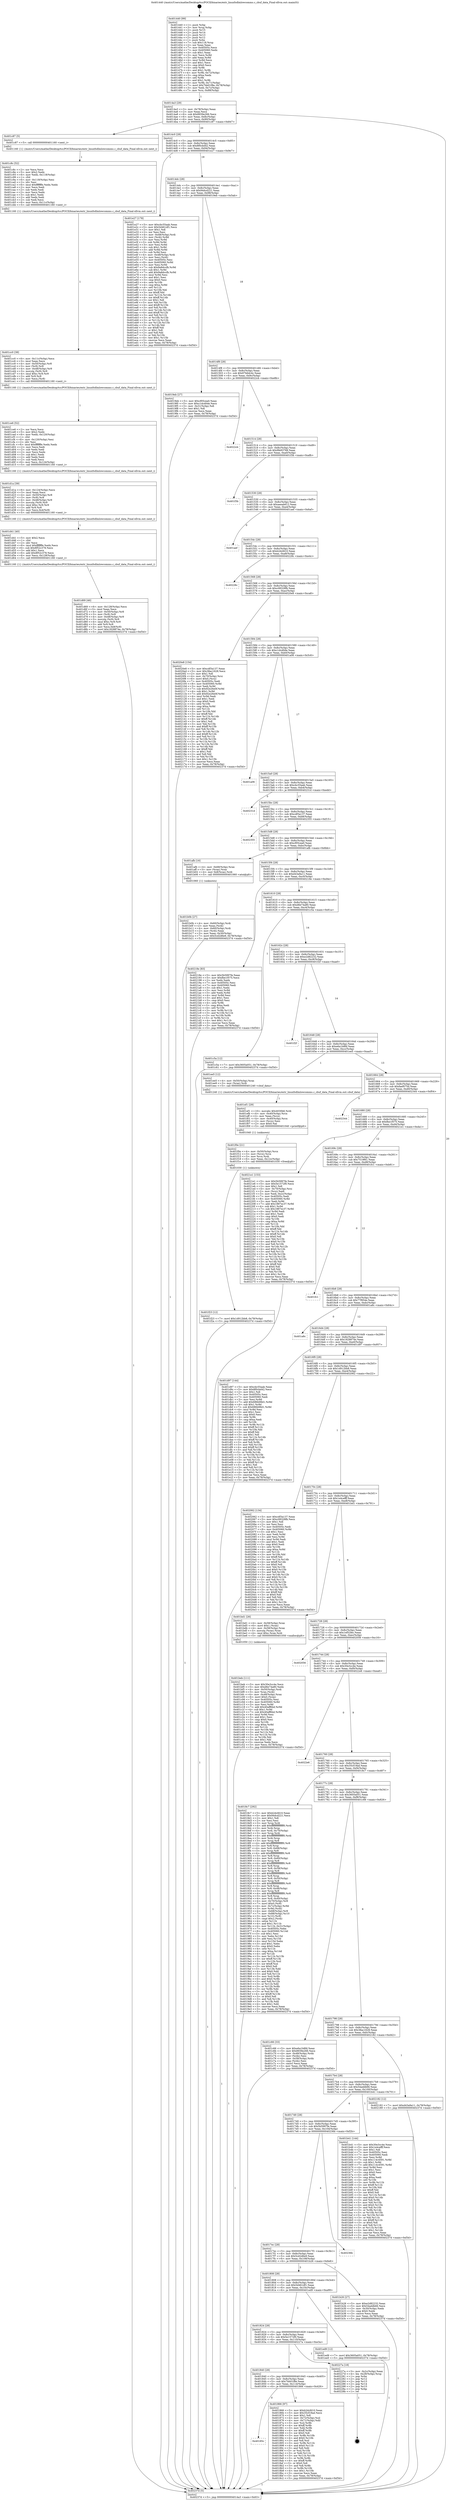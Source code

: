 digraph "0x401440" {
  label = "0x401440 (/mnt/c/Users/mathe/Desktop/tcc/POCII/binaries/extr_linuxfsdlmlowcomms.c_cbuf_data_Final-ollvm.out::main(0))"
  labelloc = "t"
  node[shape=record]

  Entry [label="",width=0.3,height=0.3,shape=circle,fillcolor=black,style=filled]
  "0x4014a3" [label="{
     0x4014a3 [29]\l
     | [instrs]\l
     &nbsp;&nbsp;0x4014a3 \<+3\>: mov -0x78(%rbp),%eax\l
     &nbsp;&nbsp;0x4014a6 \<+2\>: mov %eax,%ecx\l
     &nbsp;&nbsp;0x4014a8 \<+6\>: sub $0x8939e266,%ecx\l
     &nbsp;&nbsp;0x4014ae \<+6\>: mov %eax,-0x8c(%rbp)\l
     &nbsp;&nbsp;0x4014b4 \<+6\>: mov %ecx,-0x90(%rbp)\l
     &nbsp;&nbsp;0x4014ba \<+6\>: je 0000000000401c87 \<main+0x847\>\l
  }"]
  "0x401c87" [label="{
     0x401c87 [5]\l
     | [instrs]\l
     &nbsp;&nbsp;0x401c87 \<+5\>: call 0000000000401160 \<next_i\>\l
     | [calls]\l
     &nbsp;&nbsp;0x401160 \{1\} (/mnt/c/Users/mathe/Desktop/tcc/POCII/binaries/extr_linuxfsdlmlowcomms.c_cbuf_data_Final-ollvm.out::next_i)\l
  }"]
  "0x4014c0" [label="{
     0x4014c0 [28]\l
     | [instrs]\l
     &nbsp;&nbsp;0x4014c0 \<+5\>: jmp 00000000004014c5 \<main+0x85\>\l
     &nbsp;&nbsp;0x4014c5 \<+6\>: mov -0x8c(%rbp),%eax\l
     &nbsp;&nbsp;0x4014cb \<+5\>: sub $0x8f0cbd42,%eax\l
     &nbsp;&nbsp;0x4014d0 \<+6\>: mov %eax,-0x94(%rbp)\l
     &nbsp;&nbsp;0x4014d6 \<+6\>: je 0000000000401e27 \<main+0x9e7\>\l
  }"]
  Exit [label="",width=0.3,height=0.3,shape=circle,fillcolor=black,style=filled,peripheries=2]
  "0x401e27" [label="{
     0x401e27 [178]\l
     | [instrs]\l
     &nbsp;&nbsp;0x401e27 \<+5\>: mov $0xcbc55aab,%eax\l
     &nbsp;&nbsp;0x401e2c \<+5\>: mov $0x5d461df1,%ecx\l
     &nbsp;&nbsp;0x401e31 \<+2\>: mov $0x1,%dl\l
     &nbsp;&nbsp;0x401e33 \<+2\>: xor %esi,%esi\l
     &nbsp;&nbsp;0x401e35 \<+4\>: mov -0x48(%rbp),%rdi\l
     &nbsp;&nbsp;0x401e39 \<+3\>: mov (%rdi),%r8d\l
     &nbsp;&nbsp;0x401e3c \<+3\>: mov %esi,%r9d\l
     &nbsp;&nbsp;0x401e3f \<+3\>: sub %r8d,%r9d\l
     &nbsp;&nbsp;0x401e42 \<+3\>: mov %esi,%r8d\l
     &nbsp;&nbsp;0x401e45 \<+4\>: sub $0x1,%r8d\l
     &nbsp;&nbsp;0x401e49 \<+3\>: add %r8d,%r9d\l
     &nbsp;&nbsp;0x401e4c \<+3\>: sub %r9d,%esi\l
     &nbsp;&nbsp;0x401e4f \<+4\>: mov -0x48(%rbp),%rdi\l
     &nbsp;&nbsp;0x401e53 \<+2\>: mov %esi,(%rdi)\l
     &nbsp;&nbsp;0x401e55 \<+7\>: mov 0x40505c,%esi\l
     &nbsp;&nbsp;0x401e5c \<+8\>: mov 0x405060,%r8d\l
     &nbsp;&nbsp;0x401e64 \<+3\>: mov %esi,%r9d\l
     &nbsp;&nbsp;0x401e67 \<+7\>: sub $0x9a8dccfb,%r9d\l
     &nbsp;&nbsp;0x401e6e \<+4\>: sub $0x1,%r9d\l
     &nbsp;&nbsp;0x401e72 \<+7\>: add $0x9a8dccfb,%r9d\l
     &nbsp;&nbsp;0x401e79 \<+4\>: imul %r9d,%esi\l
     &nbsp;&nbsp;0x401e7d \<+3\>: and $0x1,%esi\l
     &nbsp;&nbsp;0x401e80 \<+3\>: cmp $0x0,%esi\l
     &nbsp;&nbsp;0x401e83 \<+4\>: sete %r10b\l
     &nbsp;&nbsp;0x401e87 \<+4\>: cmp $0xa,%r8d\l
     &nbsp;&nbsp;0x401e8b \<+4\>: setl %r11b\l
     &nbsp;&nbsp;0x401e8f \<+3\>: mov %r10b,%bl\l
     &nbsp;&nbsp;0x401e92 \<+3\>: xor $0xff,%bl\l
     &nbsp;&nbsp;0x401e95 \<+3\>: mov %r11b,%r14b\l
     &nbsp;&nbsp;0x401e98 \<+4\>: xor $0xff,%r14b\l
     &nbsp;&nbsp;0x401e9c \<+3\>: xor $0x1,%dl\l
     &nbsp;&nbsp;0x401e9f \<+3\>: mov %bl,%r15b\l
     &nbsp;&nbsp;0x401ea2 \<+4\>: and $0xff,%r15b\l
     &nbsp;&nbsp;0x401ea6 \<+3\>: and %dl,%r10b\l
     &nbsp;&nbsp;0x401ea9 \<+3\>: mov %r14b,%r12b\l
     &nbsp;&nbsp;0x401eac \<+4\>: and $0xff,%r12b\l
     &nbsp;&nbsp;0x401eb0 \<+3\>: and %dl,%r11b\l
     &nbsp;&nbsp;0x401eb3 \<+3\>: or %r10b,%r15b\l
     &nbsp;&nbsp;0x401eb6 \<+3\>: or %r11b,%r12b\l
     &nbsp;&nbsp;0x401eb9 \<+3\>: xor %r12b,%r15b\l
     &nbsp;&nbsp;0x401ebc \<+3\>: or %r14b,%bl\l
     &nbsp;&nbsp;0x401ebf \<+3\>: xor $0xff,%bl\l
     &nbsp;&nbsp;0x401ec2 \<+3\>: or $0x1,%dl\l
     &nbsp;&nbsp;0x401ec5 \<+2\>: and %dl,%bl\l
     &nbsp;&nbsp;0x401ec7 \<+3\>: or %bl,%r15b\l
     &nbsp;&nbsp;0x401eca \<+4\>: test $0x1,%r15b\l
     &nbsp;&nbsp;0x401ece \<+3\>: cmovne %ecx,%eax\l
     &nbsp;&nbsp;0x401ed1 \<+3\>: mov %eax,-0x78(%rbp)\l
     &nbsp;&nbsp;0x401ed4 \<+5\>: jmp 000000000040237d \<main+0xf3d\>\l
  }"]
  "0x4014dc" [label="{
     0x4014dc [28]\l
     | [instrs]\l
     &nbsp;&nbsp;0x4014dc \<+5\>: jmp 00000000004014e1 \<main+0xa1\>\l
     &nbsp;&nbsp;0x4014e1 \<+6\>: mov -0x8c(%rbp),%eax\l
     &nbsp;&nbsp;0x4014e7 \<+5\>: sub $0x94dcd221,%eax\l
     &nbsp;&nbsp;0x4014ec \<+6\>: mov %eax,-0x98(%rbp)\l
     &nbsp;&nbsp;0x4014f2 \<+6\>: je 00000000004019eb \<main+0x5ab\>\l
  }"]
  "0x401f23" [label="{
     0x401f23 [12]\l
     | [instrs]\l
     &nbsp;&nbsp;0x401f23 \<+7\>: movl $0x1d912bb8,-0x78(%rbp)\l
     &nbsp;&nbsp;0x401f2a \<+5\>: jmp 000000000040237d \<main+0xf3d\>\l
  }"]
  "0x4019eb" [label="{
     0x4019eb [27]\l
     | [instrs]\l
     &nbsp;&nbsp;0x4019eb \<+5\>: mov $0xcf05cea0,%eax\l
     &nbsp;&nbsp;0x4019f0 \<+5\>: mov $0xc1dcd0de,%ecx\l
     &nbsp;&nbsp;0x4019f5 \<+3\>: mov -0x31(%rbp),%dl\l
     &nbsp;&nbsp;0x4019f8 \<+3\>: test $0x1,%dl\l
     &nbsp;&nbsp;0x4019fb \<+3\>: cmovne %ecx,%eax\l
     &nbsp;&nbsp;0x4019fe \<+3\>: mov %eax,-0x78(%rbp)\l
     &nbsp;&nbsp;0x401a01 \<+5\>: jmp 000000000040237d \<main+0xf3d\>\l
  }"]
  "0x4014f8" [label="{
     0x4014f8 [28]\l
     | [instrs]\l
     &nbsp;&nbsp;0x4014f8 \<+5\>: jmp 00000000004014fd \<main+0xbd\>\l
     &nbsp;&nbsp;0x4014fd \<+6\>: mov -0x8c(%rbp),%eax\l
     &nbsp;&nbsp;0x401503 \<+5\>: sub $0x97b6dc4c,%eax\l
     &nbsp;&nbsp;0x401508 \<+6\>: mov %eax,-0x9c(%rbp)\l
     &nbsp;&nbsp;0x40150e \<+6\>: je 00000000004022cb \<main+0xe8b\>\l
  }"]
  "0x401f0e" [label="{
     0x401f0e [21]\l
     | [instrs]\l
     &nbsp;&nbsp;0x401f0e \<+4\>: mov -0x50(%rbp),%rcx\l
     &nbsp;&nbsp;0x401f12 \<+3\>: mov (%rcx),%rcx\l
     &nbsp;&nbsp;0x401f15 \<+3\>: mov %rcx,%rdi\l
     &nbsp;&nbsp;0x401f18 \<+6\>: mov %eax,-0x12c(%rbp)\l
     &nbsp;&nbsp;0x401f1e \<+5\>: call 0000000000401030 \<free@plt\>\l
     | [calls]\l
     &nbsp;&nbsp;0x401030 \{1\} (unknown)\l
  }"]
  "0x4022cb" [label="{
     0x4022cb\l
  }", style=dashed]
  "0x401514" [label="{
     0x401514 [28]\l
     | [instrs]\l
     &nbsp;&nbsp;0x401514 \<+5\>: jmp 0000000000401519 \<main+0xd9\>\l
     &nbsp;&nbsp;0x401519 \<+6\>: mov -0x8c(%rbp),%eax\l
     &nbsp;&nbsp;0x40151f \<+5\>: sub $0x9fe93768,%eax\l
     &nbsp;&nbsp;0x401524 \<+6\>: mov %eax,-0xa0(%rbp)\l
     &nbsp;&nbsp;0x40152a \<+6\>: je 0000000000401f3b \<main+0xafb\>\l
  }"]
  "0x401ef1" [label="{
     0x401ef1 [29]\l
     | [instrs]\l
     &nbsp;&nbsp;0x401ef1 \<+10\>: movabs $0x4030b6,%rdi\l
     &nbsp;&nbsp;0x401efb \<+4\>: mov -0x40(%rbp),%rcx\l
     &nbsp;&nbsp;0x401eff \<+2\>: mov %eax,(%rcx)\l
     &nbsp;&nbsp;0x401f01 \<+4\>: mov -0x40(%rbp),%rcx\l
     &nbsp;&nbsp;0x401f05 \<+2\>: mov (%rcx),%esi\l
     &nbsp;&nbsp;0x401f07 \<+2\>: mov $0x0,%al\l
     &nbsp;&nbsp;0x401f09 \<+5\>: call 0000000000401040 \<printf@plt\>\l
     | [calls]\l
     &nbsp;&nbsp;0x401040 \{1\} (unknown)\l
  }"]
  "0x401f3b" [label="{
     0x401f3b\l
  }", style=dashed]
  "0x401530" [label="{
     0x401530 [28]\l
     | [instrs]\l
     &nbsp;&nbsp;0x401530 \<+5\>: jmp 0000000000401535 \<main+0xf5\>\l
     &nbsp;&nbsp;0x401535 \<+6\>: mov -0x8c(%rbp),%eax\l
     &nbsp;&nbsp;0x40153b \<+5\>: sub $0xaeeab612,%eax\l
     &nbsp;&nbsp;0x401540 \<+6\>: mov %eax,-0xa4(%rbp)\l
     &nbsp;&nbsp;0x401546 \<+6\>: je 0000000000401aef \<main+0x6af\>\l
  }"]
  "0x401d69" [label="{
     0x401d69 [46]\l
     | [instrs]\l
     &nbsp;&nbsp;0x401d69 \<+6\>: mov -0x128(%rbp),%ecx\l
     &nbsp;&nbsp;0x401d6f \<+3\>: imul %eax,%ecx\l
     &nbsp;&nbsp;0x401d72 \<+4\>: mov -0x50(%rbp),%r8\l
     &nbsp;&nbsp;0x401d76 \<+3\>: mov (%r8),%r8\l
     &nbsp;&nbsp;0x401d79 \<+4\>: mov -0x48(%rbp),%r9\l
     &nbsp;&nbsp;0x401d7d \<+3\>: movslq (%r9),%r9\l
     &nbsp;&nbsp;0x401d80 \<+4\>: imul $0xc,%r9,%r9\l
     &nbsp;&nbsp;0x401d84 \<+3\>: add %r9,%r8\l
     &nbsp;&nbsp;0x401d87 \<+4\>: mov %ecx,0x8(%r8)\l
     &nbsp;&nbsp;0x401d8b \<+7\>: movl $0x1828874e,-0x78(%rbp)\l
     &nbsp;&nbsp;0x401d92 \<+5\>: jmp 000000000040237d \<main+0xf3d\>\l
  }"]
  "0x401aef" [label="{
     0x401aef\l
  }", style=dashed]
  "0x40154c" [label="{
     0x40154c [28]\l
     | [instrs]\l
     &nbsp;&nbsp;0x40154c \<+5\>: jmp 0000000000401551 \<main+0x111\>\l
     &nbsp;&nbsp;0x401551 \<+6\>: mov -0x8c(%rbp),%eax\l
     &nbsp;&nbsp;0x401557 \<+5\>: sub $0xb2dcfd10,%eax\l
     &nbsp;&nbsp;0x40155c \<+6\>: mov %eax,-0xa8(%rbp)\l
     &nbsp;&nbsp;0x401562 \<+6\>: je 000000000040228c \<main+0xe4c\>\l
  }"]
  "0x401d41" [label="{
     0x401d41 [40]\l
     | [instrs]\l
     &nbsp;&nbsp;0x401d41 \<+5\>: mov $0x2,%ecx\l
     &nbsp;&nbsp;0x401d46 \<+1\>: cltd\l
     &nbsp;&nbsp;0x401d47 \<+2\>: idiv %ecx\l
     &nbsp;&nbsp;0x401d49 \<+6\>: imul $0xfffffffe,%edx,%ecx\l
     &nbsp;&nbsp;0x401d4f \<+6\>: sub $0x8f52c378,%ecx\l
     &nbsp;&nbsp;0x401d55 \<+3\>: add $0x1,%ecx\l
     &nbsp;&nbsp;0x401d58 \<+6\>: add $0x8f52c378,%ecx\l
     &nbsp;&nbsp;0x401d5e \<+6\>: mov %ecx,-0x128(%rbp)\l
     &nbsp;&nbsp;0x401d64 \<+5\>: call 0000000000401160 \<next_i\>\l
     | [calls]\l
     &nbsp;&nbsp;0x401160 \{1\} (/mnt/c/Users/mathe/Desktop/tcc/POCII/binaries/extr_linuxfsdlmlowcomms.c_cbuf_data_Final-ollvm.out::next_i)\l
  }"]
  "0x40228c" [label="{
     0x40228c\l
  }", style=dashed]
  "0x401568" [label="{
     0x401568 [28]\l
     | [instrs]\l
     &nbsp;&nbsp;0x401568 \<+5\>: jmp 000000000040156d \<main+0x12d\>\l
     &nbsp;&nbsp;0x40156d \<+6\>: mov -0x8c(%rbp),%eax\l
     &nbsp;&nbsp;0x401573 \<+5\>: sub $0xc08328fb,%eax\l
     &nbsp;&nbsp;0x401578 \<+6\>: mov %eax,-0xac(%rbp)\l
     &nbsp;&nbsp;0x40157e \<+6\>: je 00000000004020e8 \<main+0xca8\>\l
  }"]
  "0x401d1a" [label="{
     0x401d1a [39]\l
     | [instrs]\l
     &nbsp;&nbsp;0x401d1a \<+6\>: mov -0x124(%rbp),%ecx\l
     &nbsp;&nbsp;0x401d20 \<+3\>: imul %eax,%ecx\l
     &nbsp;&nbsp;0x401d23 \<+4\>: mov -0x50(%rbp),%r8\l
     &nbsp;&nbsp;0x401d27 \<+3\>: mov (%r8),%r8\l
     &nbsp;&nbsp;0x401d2a \<+4\>: mov -0x48(%rbp),%r9\l
     &nbsp;&nbsp;0x401d2e \<+3\>: movslq (%r9),%r9\l
     &nbsp;&nbsp;0x401d31 \<+4\>: imul $0xc,%r9,%r9\l
     &nbsp;&nbsp;0x401d35 \<+3\>: add %r9,%r8\l
     &nbsp;&nbsp;0x401d38 \<+4\>: mov %ecx,0x4(%r8)\l
     &nbsp;&nbsp;0x401d3c \<+5\>: call 0000000000401160 \<next_i\>\l
     | [calls]\l
     &nbsp;&nbsp;0x401160 \{1\} (/mnt/c/Users/mathe/Desktop/tcc/POCII/binaries/extr_linuxfsdlmlowcomms.c_cbuf_data_Final-ollvm.out::next_i)\l
  }"]
  "0x4020e8" [label="{
     0x4020e8 [154]\l
     | [instrs]\l
     &nbsp;&nbsp;0x4020e8 \<+5\>: mov $0xcdf3a137,%eax\l
     &nbsp;&nbsp;0x4020ed \<+5\>: mov $0x38ac1628,%ecx\l
     &nbsp;&nbsp;0x4020f2 \<+2\>: mov $0x1,%dl\l
     &nbsp;&nbsp;0x4020f4 \<+4\>: mov -0x70(%rbp),%rsi\l
     &nbsp;&nbsp;0x4020f8 \<+6\>: movl $0x0,(%rsi)\l
     &nbsp;&nbsp;0x4020fe \<+7\>: mov 0x40505c,%edi\l
     &nbsp;&nbsp;0x402105 \<+8\>: mov 0x405060,%r8d\l
     &nbsp;&nbsp;0x40210d \<+3\>: mov %edi,%r9d\l
     &nbsp;&nbsp;0x402110 \<+7\>: sub $0x92e26e0f,%r9d\l
     &nbsp;&nbsp;0x402117 \<+4\>: sub $0x1,%r9d\l
     &nbsp;&nbsp;0x40211b \<+7\>: add $0x92e26e0f,%r9d\l
     &nbsp;&nbsp;0x402122 \<+4\>: imul %r9d,%edi\l
     &nbsp;&nbsp;0x402126 \<+3\>: and $0x1,%edi\l
     &nbsp;&nbsp;0x402129 \<+3\>: cmp $0x0,%edi\l
     &nbsp;&nbsp;0x40212c \<+4\>: sete %r10b\l
     &nbsp;&nbsp;0x402130 \<+4\>: cmp $0xa,%r8d\l
     &nbsp;&nbsp;0x402134 \<+4\>: setl %r11b\l
     &nbsp;&nbsp;0x402138 \<+3\>: mov %r10b,%bl\l
     &nbsp;&nbsp;0x40213b \<+3\>: xor $0xff,%bl\l
     &nbsp;&nbsp;0x40213e \<+3\>: mov %r11b,%r14b\l
     &nbsp;&nbsp;0x402141 \<+4\>: xor $0xff,%r14b\l
     &nbsp;&nbsp;0x402145 \<+3\>: xor $0x1,%dl\l
     &nbsp;&nbsp;0x402148 \<+3\>: mov %bl,%r15b\l
     &nbsp;&nbsp;0x40214b \<+4\>: and $0xff,%r15b\l
     &nbsp;&nbsp;0x40214f \<+3\>: and %dl,%r10b\l
     &nbsp;&nbsp;0x402152 \<+3\>: mov %r14b,%r12b\l
     &nbsp;&nbsp;0x402155 \<+4\>: and $0xff,%r12b\l
     &nbsp;&nbsp;0x402159 \<+3\>: and %dl,%r11b\l
     &nbsp;&nbsp;0x40215c \<+3\>: or %r10b,%r15b\l
     &nbsp;&nbsp;0x40215f \<+3\>: or %r11b,%r12b\l
     &nbsp;&nbsp;0x402162 \<+3\>: xor %r12b,%r15b\l
     &nbsp;&nbsp;0x402165 \<+3\>: or %r14b,%bl\l
     &nbsp;&nbsp;0x402168 \<+3\>: xor $0xff,%bl\l
     &nbsp;&nbsp;0x40216b \<+3\>: or $0x1,%dl\l
     &nbsp;&nbsp;0x40216e \<+2\>: and %dl,%bl\l
     &nbsp;&nbsp;0x402170 \<+3\>: or %bl,%r15b\l
     &nbsp;&nbsp;0x402173 \<+4\>: test $0x1,%r15b\l
     &nbsp;&nbsp;0x402177 \<+3\>: cmovne %ecx,%eax\l
     &nbsp;&nbsp;0x40217a \<+3\>: mov %eax,-0x78(%rbp)\l
     &nbsp;&nbsp;0x40217d \<+5\>: jmp 000000000040237d \<main+0xf3d\>\l
  }"]
  "0x401584" [label="{
     0x401584 [28]\l
     | [instrs]\l
     &nbsp;&nbsp;0x401584 \<+5\>: jmp 0000000000401589 \<main+0x149\>\l
     &nbsp;&nbsp;0x401589 \<+6\>: mov -0x8c(%rbp),%eax\l
     &nbsp;&nbsp;0x40158f \<+5\>: sub $0xc1dcd0de,%eax\l
     &nbsp;&nbsp;0x401594 \<+6\>: mov %eax,-0xb0(%rbp)\l
     &nbsp;&nbsp;0x40159a \<+6\>: je 0000000000401a06 \<main+0x5c6\>\l
  }"]
  "0x401ce6" [label="{
     0x401ce6 [52]\l
     | [instrs]\l
     &nbsp;&nbsp;0x401ce6 \<+2\>: xor %ecx,%ecx\l
     &nbsp;&nbsp;0x401ce8 \<+5\>: mov $0x2,%edx\l
     &nbsp;&nbsp;0x401ced \<+6\>: mov %edx,-0x120(%rbp)\l
     &nbsp;&nbsp;0x401cf3 \<+1\>: cltd\l
     &nbsp;&nbsp;0x401cf4 \<+6\>: mov -0x120(%rbp),%esi\l
     &nbsp;&nbsp;0x401cfa \<+2\>: idiv %esi\l
     &nbsp;&nbsp;0x401cfc \<+6\>: imul $0xfffffffe,%edx,%edx\l
     &nbsp;&nbsp;0x401d02 \<+2\>: mov %ecx,%edi\l
     &nbsp;&nbsp;0x401d04 \<+2\>: sub %edx,%edi\l
     &nbsp;&nbsp;0x401d06 \<+2\>: mov %ecx,%edx\l
     &nbsp;&nbsp;0x401d08 \<+3\>: sub $0x1,%edx\l
     &nbsp;&nbsp;0x401d0b \<+2\>: add %edx,%edi\l
     &nbsp;&nbsp;0x401d0d \<+2\>: sub %edi,%ecx\l
     &nbsp;&nbsp;0x401d0f \<+6\>: mov %ecx,-0x124(%rbp)\l
     &nbsp;&nbsp;0x401d15 \<+5\>: call 0000000000401160 \<next_i\>\l
     | [calls]\l
     &nbsp;&nbsp;0x401160 \{1\} (/mnt/c/Users/mathe/Desktop/tcc/POCII/binaries/extr_linuxfsdlmlowcomms.c_cbuf_data_Final-ollvm.out::next_i)\l
  }"]
  "0x401a06" [label="{
     0x401a06\l
  }", style=dashed]
  "0x4015a0" [label="{
     0x4015a0 [28]\l
     | [instrs]\l
     &nbsp;&nbsp;0x4015a0 \<+5\>: jmp 00000000004015a5 \<main+0x165\>\l
     &nbsp;&nbsp;0x4015a5 \<+6\>: mov -0x8c(%rbp),%eax\l
     &nbsp;&nbsp;0x4015ab \<+5\>: sub $0xcbc55aab,%eax\l
     &nbsp;&nbsp;0x4015b0 \<+6\>: mov %eax,-0xb4(%rbp)\l
     &nbsp;&nbsp;0x4015b6 \<+6\>: je 000000000040231d \<main+0xedd\>\l
  }"]
  "0x401cc0" [label="{
     0x401cc0 [38]\l
     | [instrs]\l
     &nbsp;&nbsp;0x401cc0 \<+6\>: mov -0x11c(%rbp),%ecx\l
     &nbsp;&nbsp;0x401cc6 \<+3\>: imul %eax,%ecx\l
     &nbsp;&nbsp;0x401cc9 \<+4\>: mov -0x50(%rbp),%r8\l
     &nbsp;&nbsp;0x401ccd \<+3\>: mov (%r8),%r8\l
     &nbsp;&nbsp;0x401cd0 \<+4\>: mov -0x48(%rbp),%r9\l
     &nbsp;&nbsp;0x401cd4 \<+3\>: movslq (%r9),%r9\l
     &nbsp;&nbsp;0x401cd7 \<+4\>: imul $0xc,%r9,%r9\l
     &nbsp;&nbsp;0x401cdb \<+3\>: add %r9,%r8\l
     &nbsp;&nbsp;0x401cde \<+3\>: mov %ecx,(%r8)\l
     &nbsp;&nbsp;0x401ce1 \<+5\>: call 0000000000401160 \<next_i\>\l
     | [calls]\l
     &nbsp;&nbsp;0x401160 \{1\} (/mnt/c/Users/mathe/Desktop/tcc/POCII/binaries/extr_linuxfsdlmlowcomms.c_cbuf_data_Final-ollvm.out::next_i)\l
  }"]
  "0x40231d" [label="{
     0x40231d\l
  }", style=dashed]
  "0x4015bc" [label="{
     0x4015bc [28]\l
     | [instrs]\l
     &nbsp;&nbsp;0x4015bc \<+5\>: jmp 00000000004015c1 \<main+0x181\>\l
     &nbsp;&nbsp;0x4015c1 \<+6\>: mov -0x8c(%rbp),%eax\l
     &nbsp;&nbsp;0x4015c7 \<+5\>: sub $0xcdf3a137,%eax\l
     &nbsp;&nbsp;0x4015cc \<+6\>: mov %eax,-0xb8(%rbp)\l
     &nbsp;&nbsp;0x4015d2 \<+6\>: je 0000000000402355 \<main+0xf15\>\l
  }"]
  "0x401c8c" [label="{
     0x401c8c [52]\l
     | [instrs]\l
     &nbsp;&nbsp;0x401c8c \<+2\>: xor %ecx,%ecx\l
     &nbsp;&nbsp;0x401c8e \<+5\>: mov $0x2,%edx\l
     &nbsp;&nbsp;0x401c93 \<+6\>: mov %edx,-0x118(%rbp)\l
     &nbsp;&nbsp;0x401c99 \<+1\>: cltd\l
     &nbsp;&nbsp;0x401c9a \<+6\>: mov -0x118(%rbp),%esi\l
     &nbsp;&nbsp;0x401ca0 \<+2\>: idiv %esi\l
     &nbsp;&nbsp;0x401ca2 \<+6\>: imul $0xfffffffe,%edx,%edx\l
     &nbsp;&nbsp;0x401ca8 \<+2\>: mov %ecx,%edi\l
     &nbsp;&nbsp;0x401caa \<+2\>: sub %edx,%edi\l
     &nbsp;&nbsp;0x401cac \<+2\>: mov %ecx,%edx\l
     &nbsp;&nbsp;0x401cae \<+3\>: sub $0x1,%edx\l
     &nbsp;&nbsp;0x401cb1 \<+2\>: add %edx,%edi\l
     &nbsp;&nbsp;0x401cb3 \<+2\>: sub %edi,%ecx\l
     &nbsp;&nbsp;0x401cb5 \<+6\>: mov %ecx,-0x11c(%rbp)\l
     &nbsp;&nbsp;0x401cbb \<+5\>: call 0000000000401160 \<next_i\>\l
     | [calls]\l
     &nbsp;&nbsp;0x401160 \{1\} (/mnt/c/Users/mathe/Desktop/tcc/POCII/binaries/extr_linuxfsdlmlowcomms.c_cbuf_data_Final-ollvm.out::next_i)\l
  }"]
  "0x402355" [label="{
     0x402355\l
  }", style=dashed]
  "0x4015d8" [label="{
     0x4015d8 [28]\l
     | [instrs]\l
     &nbsp;&nbsp;0x4015d8 \<+5\>: jmp 00000000004015dd \<main+0x19d\>\l
     &nbsp;&nbsp;0x4015dd \<+6\>: mov -0x8c(%rbp),%eax\l
     &nbsp;&nbsp;0x4015e3 \<+5\>: sub $0xcf05cea0,%eax\l
     &nbsp;&nbsp;0x4015e8 \<+6\>: mov %eax,-0xbc(%rbp)\l
     &nbsp;&nbsp;0x4015ee \<+6\>: je 0000000000401afb \<main+0x6bb\>\l
  }"]
  "0x401beb" [label="{
     0x401beb [111]\l
     | [instrs]\l
     &nbsp;&nbsp;0x401beb \<+5\>: mov $0x30e3cc4e,%ecx\l
     &nbsp;&nbsp;0x401bf0 \<+5\>: mov $0xd6e74a80,%edx\l
     &nbsp;&nbsp;0x401bf5 \<+4\>: mov -0x50(%rbp),%rdi\l
     &nbsp;&nbsp;0x401bf9 \<+3\>: mov %rax,(%rdi)\l
     &nbsp;&nbsp;0x401bfc \<+4\>: mov -0x48(%rbp),%rax\l
     &nbsp;&nbsp;0x401c00 \<+6\>: movl $0x0,(%rax)\l
     &nbsp;&nbsp;0x401c06 \<+7\>: mov 0x40505c,%esi\l
     &nbsp;&nbsp;0x401c0d \<+8\>: mov 0x405060,%r8d\l
     &nbsp;&nbsp;0x401c15 \<+3\>: mov %esi,%r9d\l
     &nbsp;&nbsp;0x401c18 \<+7\>: add $0x40aff6bd,%r9d\l
     &nbsp;&nbsp;0x401c1f \<+4\>: sub $0x1,%r9d\l
     &nbsp;&nbsp;0x401c23 \<+7\>: sub $0x40aff6bd,%r9d\l
     &nbsp;&nbsp;0x401c2a \<+4\>: imul %r9d,%esi\l
     &nbsp;&nbsp;0x401c2e \<+3\>: and $0x1,%esi\l
     &nbsp;&nbsp;0x401c31 \<+3\>: cmp $0x0,%esi\l
     &nbsp;&nbsp;0x401c34 \<+4\>: sete %r10b\l
     &nbsp;&nbsp;0x401c38 \<+4\>: cmp $0xa,%r8d\l
     &nbsp;&nbsp;0x401c3c \<+4\>: setl %r11b\l
     &nbsp;&nbsp;0x401c40 \<+3\>: mov %r10b,%bl\l
     &nbsp;&nbsp;0x401c43 \<+3\>: and %r11b,%bl\l
     &nbsp;&nbsp;0x401c46 \<+3\>: xor %r11b,%r10b\l
     &nbsp;&nbsp;0x401c49 \<+3\>: or %r10b,%bl\l
     &nbsp;&nbsp;0x401c4c \<+3\>: test $0x1,%bl\l
     &nbsp;&nbsp;0x401c4f \<+3\>: cmovne %edx,%ecx\l
     &nbsp;&nbsp;0x401c52 \<+3\>: mov %ecx,-0x78(%rbp)\l
     &nbsp;&nbsp;0x401c55 \<+5\>: jmp 000000000040237d \<main+0xf3d\>\l
  }"]
  "0x401afb" [label="{
     0x401afb [16]\l
     | [instrs]\l
     &nbsp;&nbsp;0x401afb \<+4\>: mov -0x68(%rbp),%rax\l
     &nbsp;&nbsp;0x401aff \<+3\>: mov (%rax),%rax\l
     &nbsp;&nbsp;0x401b02 \<+4\>: mov 0x8(%rax),%rdi\l
     &nbsp;&nbsp;0x401b06 \<+5\>: call 0000000000401060 \<atoi@plt\>\l
     | [calls]\l
     &nbsp;&nbsp;0x401060 \{1\} (unknown)\l
  }"]
  "0x4015f4" [label="{
     0x4015f4 [28]\l
     | [instrs]\l
     &nbsp;&nbsp;0x4015f4 \<+5\>: jmp 00000000004015f9 \<main+0x1b9\>\l
     &nbsp;&nbsp;0x4015f9 \<+6\>: mov -0x8c(%rbp),%eax\l
     &nbsp;&nbsp;0x4015ff \<+5\>: sub $0xd43a9a11,%eax\l
     &nbsp;&nbsp;0x401604 \<+6\>: mov %eax,-0xc0(%rbp)\l
     &nbsp;&nbsp;0x40160a \<+6\>: je 000000000040218e \<main+0xd4e\>\l
  }"]
  "0x401b0b" [label="{
     0x401b0b [27]\l
     | [instrs]\l
     &nbsp;&nbsp;0x401b0b \<+4\>: mov -0x60(%rbp),%rdi\l
     &nbsp;&nbsp;0x401b0f \<+2\>: mov %eax,(%rdi)\l
     &nbsp;&nbsp;0x401b11 \<+4\>: mov -0x60(%rbp),%rdi\l
     &nbsp;&nbsp;0x401b15 \<+2\>: mov (%rdi),%eax\l
     &nbsp;&nbsp;0x401b17 \<+3\>: mov %eax,-0x30(%rbp)\l
     &nbsp;&nbsp;0x401b1a \<+7\>: movl $0x5cd2d6e9,-0x78(%rbp)\l
     &nbsp;&nbsp;0x401b21 \<+5\>: jmp 000000000040237d \<main+0xf3d\>\l
  }"]
  "0x40218e" [label="{
     0x40218e [83]\l
     | [instrs]\l
     &nbsp;&nbsp;0x40218e \<+5\>: mov $0x5b5997fe,%eax\l
     &nbsp;&nbsp;0x402193 \<+5\>: mov $0xfbe1f575,%ecx\l
     &nbsp;&nbsp;0x402198 \<+2\>: xor %edx,%edx\l
     &nbsp;&nbsp;0x40219a \<+7\>: mov 0x40505c,%esi\l
     &nbsp;&nbsp;0x4021a1 \<+7\>: mov 0x405060,%edi\l
     &nbsp;&nbsp;0x4021a8 \<+3\>: sub $0x1,%edx\l
     &nbsp;&nbsp;0x4021ab \<+3\>: mov %esi,%r8d\l
     &nbsp;&nbsp;0x4021ae \<+3\>: add %edx,%r8d\l
     &nbsp;&nbsp;0x4021b1 \<+4\>: imul %r8d,%esi\l
     &nbsp;&nbsp;0x4021b5 \<+3\>: and $0x1,%esi\l
     &nbsp;&nbsp;0x4021b8 \<+3\>: cmp $0x0,%esi\l
     &nbsp;&nbsp;0x4021bb \<+4\>: sete %r9b\l
     &nbsp;&nbsp;0x4021bf \<+3\>: cmp $0xa,%edi\l
     &nbsp;&nbsp;0x4021c2 \<+4\>: setl %r10b\l
     &nbsp;&nbsp;0x4021c6 \<+3\>: mov %r9b,%r11b\l
     &nbsp;&nbsp;0x4021c9 \<+3\>: and %r10b,%r11b\l
     &nbsp;&nbsp;0x4021cc \<+3\>: xor %r10b,%r9b\l
     &nbsp;&nbsp;0x4021cf \<+3\>: or %r9b,%r11b\l
     &nbsp;&nbsp;0x4021d2 \<+4\>: test $0x1,%r11b\l
     &nbsp;&nbsp;0x4021d6 \<+3\>: cmovne %ecx,%eax\l
     &nbsp;&nbsp;0x4021d9 \<+3\>: mov %eax,-0x78(%rbp)\l
     &nbsp;&nbsp;0x4021dc \<+5\>: jmp 000000000040237d \<main+0xf3d\>\l
  }"]
  "0x401610" [label="{
     0x401610 [28]\l
     | [instrs]\l
     &nbsp;&nbsp;0x401610 \<+5\>: jmp 0000000000401615 \<main+0x1d5\>\l
     &nbsp;&nbsp;0x401615 \<+6\>: mov -0x8c(%rbp),%eax\l
     &nbsp;&nbsp;0x40161b \<+5\>: sub $0xd6e74a80,%eax\l
     &nbsp;&nbsp;0x401620 \<+6\>: mov %eax,-0xc4(%rbp)\l
     &nbsp;&nbsp;0x401626 \<+6\>: je 0000000000401c5a \<main+0x81a\>\l
  }"]
  "0x401440" [label="{
     0x401440 [99]\l
     | [instrs]\l
     &nbsp;&nbsp;0x401440 \<+1\>: push %rbp\l
     &nbsp;&nbsp;0x401441 \<+3\>: mov %rsp,%rbp\l
     &nbsp;&nbsp;0x401444 \<+2\>: push %r15\l
     &nbsp;&nbsp;0x401446 \<+2\>: push %r14\l
     &nbsp;&nbsp;0x401448 \<+2\>: push %r13\l
     &nbsp;&nbsp;0x40144a \<+2\>: push %r12\l
     &nbsp;&nbsp;0x40144c \<+1\>: push %rbx\l
     &nbsp;&nbsp;0x40144d \<+7\>: sub $0x118,%rsp\l
     &nbsp;&nbsp;0x401454 \<+2\>: xor %eax,%eax\l
     &nbsp;&nbsp;0x401456 \<+7\>: mov 0x40505c,%ecx\l
     &nbsp;&nbsp;0x40145d \<+7\>: mov 0x405060,%edx\l
     &nbsp;&nbsp;0x401464 \<+3\>: sub $0x1,%eax\l
     &nbsp;&nbsp;0x401467 \<+3\>: mov %ecx,%r8d\l
     &nbsp;&nbsp;0x40146a \<+3\>: add %eax,%r8d\l
     &nbsp;&nbsp;0x40146d \<+4\>: imul %r8d,%ecx\l
     &nbsp;&nbsp;0x401471 \<+3\>: and $0x1,%ecx\l
     &nbsp;&nbsp;0x401474 \<+3\>: cmp $0x0,%ecx\l
     &nbsp;&nbsp;0x401477 \<+4\>: sete %r9b\l
     &nbsp;&nbsp;0x40147b \<+4\>: and $0x1,%r9b\l
     &nbsp;&nbsp;0x40147f \<+4\>: mov %r9b,-0x72(%rbp)\l
     &nbsp;&nbsp;0x401483 \<+3\>: cmp $0xa,%edx\l
     &nbsp;&nbsp;0x401486 \<+4\>: setl %r9b\l
     &nbsp;&nbsp;0x40148a \<+4\>: and $0x1,%r9b\l
     &nbsp;&nbsp;0x40148e \<+4\>: mov %r9b,-0x71(%rbp)\l
     &nbsp;&nbsp;0x401492 \<+7\>: movl $0x7bb01f8e,-0x78(%rbp)\l
     &nbsp;&nbsp;0x401499 \<+3\>: mov %edi,-0x7c(%rbp)\l
     &nbsp;&nbsp;0x40149c \<+7\>: mov %rsi,-0x88(%rbp)\l
  }"]
  "0x401c5a" [label="{
     0x401c5a [12]\l
     | [instrs]\l
     &nbsp;&nbsp;0x401c5a \<+7\>: movl $0x3605a051,-0x78(%rbp)\l
     &nbsp;&nbsp;0x401c61 \<+5\>: jmp 000000000040237d \<main+0xf3d\>\l
  }"]
  "0x40162c" [label="{
     0x40162c [28]\l
     | [instrs]\l
     &nbsp;&nbsp;0x40162c \<+5\>: jmp 0000000000401631 \<main+0x1f1\>\l
     &nbsp;&nbsp;0x401631 \<+6\>: mov -0x8c(%rbp),%eax\l
     &nbsp;&nbsp;0x401637 \<+5\>: sub $0xe2d82232,%eax\l
     &nbsp;&nbsp;0x40163c \<+6\>: mov %eax,-0xc8(%rbp)\l
     &nbsp;&nbsp;0x401642 \<+6\>: je 0000000000401f2f \<main+0xaef\>\l
  }"]
  "0x40237d" [label="{
     0x40237d [5]\l
     | [instrs]\l
     &nbsp;&nbsp;0x40237d \<+5\>: jmp 00000000004014a3 \<main+0x63\>\l
  }"]
  "0x401f2f" [label="{
     0x401f2f\l
  }", style=dashed]
  "0x401648" [label="{
     0x401648 [28]\l
     | [instrs]\l
     &nbsp;&nbsp;0x401648 \<+5\>: jmp 000000000040164d \<main+0x20d\>\l
     &nbsp;&nbsp;0x40164d \<+6\>: mov -0x8c(%rbp),%eax\l
     &nbsp;&nbsp;0x401653 \<+5\>: sub $0xe6a1b8fd,%eax\l
     &nbsp;&nbsp;0x401658 \<+6\>: mov %eax,-0xcc(%rbp)\l
     &nbsp;&nbsp;0x40165e \<+6\>: je 0000000000401ee5 \<main+0xaa5\>\l
  }"]
  "0x40185c" [label="{
     0x40185c\l
  }", style=dashed]
  "0x401ee5" [label="{
     0x401ee5 [12]\l
     | [instrs]\l
     &nbsp;&nbsp;0x401ee5 \<+4\>: mov -0x50(%rbp),%rax\l
     &nbsp;&nbsp;0x401ee9 \<+3\>: mov (%rax),%rdi\l
     &nbsp;&nbsp;0x401eec \<+5\>: call 0000000000401240 \<cbuf_data\>\l
     | [calls]\l
     &nbsp;&nbsp;0x401240 \{1\} (/mnt/c/Users/mathe/Desktop/tcc/POCII/binaries/extr_linuxfsdlmlowcomms.c_cbuf_data_Final-ollvm.out::cbuf_data)\l
  }"]
  "0x401664" [label="{
     0x401664 [28]\l
     | [instrs]\l
     &nbsp;&nbsp;0x401664 \<+5\>: jmp 0000000000401669 \<main+0x229\>\l
     &nbsp;&nbsp;0x401669 \<+6\>: mov -0x8c(%rbp),%eax\l
     &nbsp;&nbsp;0x40166f \<+5\>: sub $0xfaef075d,%eax\l
     &nbsp;&nbsp;0x401674 \<+6\>: mov %eax,-0xd0(%rbp)\l
     &nbsp;&nbsp;0x40167a \<+6\>: je 0000000000402344 \<main+0xf04\>\l
  }"]
  "0x401866" [label="{
     0x401866 [97]\l
     | [instrs]\l
     &nbsp;&nbsp;0x401866 \<+5\>: mov $0xb2dcfd10,%eax\l
     &nbsp;&nbsp;0x40186b \<+5\>: mov $0x35cf19ad,%ecx\l
     &nbsp;&nbsp;0x401870 \<+2\>: mov $0x1,%dl\l
     &nbsp;&nbsp;0x401872 \<+4\>: mov -0x72(%rbp),%sil\l
     &nbsp;&nbsp;0x401876 \<+4\>: mov -0x71(%rbp),%dil\l
     &nbsp;&nbsp;0x40187a \<+3\>: mov %sil,%r8b\l
     &nbsp;&nbsp;0x40187d \<+4\>: xor $0xff,%r8b\l
     &nbsp;&nbsp;0x401881 \<+3\>: mov %dil,%r9b\l
     &nbsp;&nbsp;0x401884 \<+4\>: xor $0xff,%r9b\l
     &nbsp;&nbsp;0x401888 \<+3\>: xor $0x0,%dl\l
     &nbsp;&nbsp;0x40188b \<+3\>: mov %r8b,%r10b\l
     &nbsp;&nbsp;0x40188e \<+4\>: and $0x0,%r10b\l
     &nbsp;&nbsp;0x401892 \<+3\>: and %dl,%sil\l
     &nbsp;&nbsp;0x401895 \<+3\>: mov %r9b,%r11b\l
     &nbsp;&nbsp;0x401898 \<+4\>: and $0x0,%r11b\l
     &nbsp;&nbsp;0x40189c \<+3\>: and %dl,%dil\l
     &nbsp;&nbsp;0x40189f \<+3\>: or %sil,%r10b\l
     &nbsp;&nbsp;0x4018a2 \<+3\>: or %dil,%r11b\l
     &nbsp;&nbsp;0x4018a5 \<+3\>: xor %r11b,%r10b\l
     &nbsp;&nbsp;0x4018a8 \<+3\>: or %r9b,%r8b\l
     &nbsp;&nbsp;0x4018ab \<+4\>: xor $0xff,%r8b\l
     &nbsp;&nbsp;0x4018af \<+3\>: or $0x0,%dl\l
     &nbsp;&nbsp;0x4018b2 \<+3\>: and %dl,%r8b\l
     &nbsp;&nbsp;0x4018b5 \<+3\>: or %r8b,%r10b\l
     &nbsp;&nbsp;0x4018b8 \<+4\>: test $0x1,%r10b\l
     &nbsp;&nbsp;0x4018bc \<+3\>: cmovne %ecx,%eax\l
     &nbsp;&nbsp;0x4018bf \<+3\>: mov %eax,-0x78(%rbp)\l
     &nbsp;&nbsp;0x4018c2 \<+5\>: jmp 000000000040237d \<main+0xf3d\>\l
  }"]
  "0x402344" [label="{
     0x402344\l
  }", style=dashed]
  "0x401680" [label="{
     0x401680 [28]\l
     | [instrs]\l
     &nbsp;&nbsp;0x401680 \<+5\>: jmp 0000000000401685 \<main+0x245\>\l
     &nbsp;&nbsp;0x401685 \<+6\>: mov -0x8c(%rbp),%eax\l
     &nbsp;&nbsp;0x40168b \<+5\>: sub $0xfbe1f575,%eax\l
     &nbsp;&nbsp;0x401690 \<+6\>: mov %eax,-0xd4(%rbp)\l
     &nbsp;&nbsp;0x401696 \<+6\>: je 00000000004021e1 \<main+0xda1\>\l
  }"]
  "0x401840" [label="{
     0x401840 [28]\l
     | [instrs]\l
     &nbsp;&nbsp;0x401840 \<+5\>: jmp 0000000000401845 \<main+0x405\>\l
     &nbsp;&nbsp;0x401845 \<+6\>: mov -0x8c(%rbp),%eax\l
     &nbsp;&nbsp;0x40184b \<+5\>: sub $0x7bb01f8e,%eax\l
     &nbsp;&nbsp;0x401850 \<+6\>: mov %eax,-0x114(%rbp)\l
     &nbsp;&nbsp;0x401856 \<+6\>: je 0000000000401866 \<main+0x426\>\l
  }"]
  "0x4021e1" [label="{
     0x4021e1 [153]\l
     | [instrs]\l
     &nbsp;&nbsp;0x4021e1 \<+5\>: mov $0x5b5997fe,%eax\l
     &nbsp;&nbsp;0x4021e6 \<+5\>: mov $0x5e1572f0,%ecx\l
     &nbsp;&nbsp;0x4021eb \<+2\>: mov $0x1,%dl\l
     &nbsp;&nbsp;0x4021ed \<+4\>: mov -0x70(%rbp),%rsi\l
     &nbsp;&nbsp;0x4021f1 \<+2\>: mov (%rsi),%edi\l
     &nbsp;&nbsp;0x4021f3 \<+3\>: mov %edi,-0x2c(%rbp)\l
     &nbsp;&nbsp;0x4021f6 \<+7\>: mov 0x40505c,%edi\l
     &nbsp;&nbsp;0x4021fd \<+8\>: mov 0x405060,%r8d\l
     &nbsp;&nbsp;0x402205 \<+3\>: mov %edi,%r9d\l
     &nbsp;&nbsp;0x402208 \<+7\>: add $0x1887ec37,%r9d\l
     &nbsp;&nbsp;0x40220f \<+4\>: sub $0x1,%r9d\l
     &nbsp;&nbsp;0x402213 \<+7\>: sub $0x1887ec37,%r9d\l
     &nbsp;&nbsp;0x40221a \<+4\>: imul %r9d,%edi\l
     &nbsp;&nbsp;0x40221e \<+3\>: and $0x1,%edi\l
     &nbsp;&nbsp;0x402221 \<+3\>: cmp $0x0,%edi\l
     &nbsp;&nbsp;0x402224 \<+4\>: sete %r10b\l
     &nbsp;&nbsp;0x402228 \<+4\>: cmp $0xa,%r8d\l
     &nbsp;&nbsp;0x40222c \<+4\>: setl %r11b\l
     &nbsp;&nbsp;0x402230 \<+3\>: mov %r10b,%bl\l
     &nbsp;&nbsp;0x402233 \<+3\>: xor $0xff,%bl\l
     &nbsp;&nbsp;0x402236 \<+3\>: mov %r11b,%r14b\l
     &nbsp;&nbsp;0x402239 \<+4\>: xor $0xff,%r14b\l
     &nbsp;&nbsp;0x40223d \<+3\>: xor $0x0,%dl\l
     &nbsp;&nbsp;0x402240 \<+3\>: mov %bl,%r15b\l
     &nbsp;&nbsp;0x402243 \<+4\>: and $0x0,%r15b\l
     &nbsp;&nbsp;0x402247 \<+3\>: and %dl,%r10b\l
     &nbsp;&nbsp;0x40224a \<+3\>: mov %r14b,%r12b\l
     &nbsp;&nbsp;0x40224d \<+4\>: and $0x0,%r12b\l
     &nbsp;&nbsp;0x402251 \<+3\>: and %dl,%r11b\l
     &nbsp;&nbsp;0x402254 \<+3\>: or %r10b,%r15b\l
     &nbsp;&nbsp;0x402257 \<+3\>: or %r11b,%r12b\l
     &nbsp;&nbsp;0x40225a \<+3\>: xor %r12b,%r15b\l
     &nbsp;&nbsp;0x40225d \<+3\>: or %r14b,%bl\l
     &nbsp;&nbsp;0x402260 \<+3\>: xor $0xff,%bl\l
     &nbsp;&nbsp;0x402263 \<+3\>: or $0x0,%dl\l
     &nbsp;&nbsp;0x402266 \<+2\>: and %dl,%bl\l
     &nbsp;&nbsp;0x402268 \<+3\>: or %bl,%r15b\l
     &nbsp;&nbsp;0x40226b \<+4\>: test $0x1,%r15b\l
     &nbsp;&nbsp;0x40226f \<+3\>: cmovne %ecx,%eax\l
     &nbsp;&nbsp;0x402272 \<+3\>: mov %eax,-0x78(%rbp)\l
     &nbsp;&nbsp;0x402275 \<+5\>: jmp 000000000040237d \<main+0xf3d\>\l
  }"]
  "0x40169c" [label="{
     0x40169c [28]\l
     | [instrs]\l
     &nbsp;&nbsp;0x40169c \<+5\>: jmp 00000000004016a1 \<main+0x261\>\l
     &nbsp;&nbsp;0x4016a1 \<+6\>: mov -0x8c(%rbp),%eax\l
     &nbsp;&nbsp;0x4016a7 \<+5\>: sub $0x7519f61,%eax\l
     &nbsp;&nbsp;0x4016ac \<+6\>: mov %eax,-0xd8(%rbp)\l
     &nbsp;&nbsp;0x4016b2 \<+6\>: je 0000000000401fc1 \<main+0xb81\>\l
  }"]
  "0x40227a" [label="{
     0x40227a [18]\l
     | [instrs]\l
     &nbsp;&nbsp;0x40227a \<+3\>: mov -0x2c(%rbp),%eax\l
     &nbsp;&nbsp;0x40227d \<+4\>: lea -0x28(%rbp),%rsp\l
     &nbsp;&nbsp;0x402281 \<+1\>: pop %rbx\l
     &nbsp;&nbsp;0x402282 \<+2\>: pop %r12\l
     &nbsp;&nbsp;0x402284 \<+2\>: pop %r13\l
     &nbsp;&nbsp;0x402286 \<+2\>: pop %r14\l
     &nbsp;&nbsp;0x402288 \<+2\>: pop %r15\l
     &nbsp;&nbsp;0x40228a \<+1\>: pop %rbp\l
     &nbsp;&nbsp;0x40228b \<+1\>: ret\l
  }"]
  "0x401fc1" [label="{
     0x401fc1\l
  }", style=dashed]
  "0x4016b8" [label="{
     0x4016b8 [28]\l
     | [instrs]\l
     &nbsp;&nbsp;0x4016b8 \<+5\>: jmp 00000000004016bd \<main+0x27d\>\l
     &nbsp;&nbsp;0x4016bd \<+6\>: mov -0x8c(%rbp),%eax\l
     &nbsp;&nbsp;0x4016c3 \<+5\>: sub $0x77f954e,%eax\l
     &nbsp;&nbsp;0x4016c8 \<+6\>: mov %eax,-0xdc(%rbp)\l
     &nbsp;&nbsp;0x4016ce \<+6\>: je 0000000000401a8c \<main+0x64c\>\l
  }"]
  "0x401824" [label="{
     0x401824 [28]\l
     | [instrs]\l
     &nbsp;&nbsp;0x401824 \<+5\>: jmp 0000000000401829 \<main+0x3e9\>\l
     &nbsp;&nbsp;0x401829 \<+6\>: mov -0x8c(%rbp),%eax\l
     &nbsp;&nbsp;0x40182f \<+5\>: sub $0x5e1572f0,%eax\l
     &nbsp;&nbsp;0x401834 \<+6\>: mov %eax,-0x110(%rbp)\l
     &nbsp;&nbsp;0x40183a \<+6\>: je 000000000040227a \<main+0xe3a\>\l
  }"]
  "0x401a8c" [label="{
     0x401a8c\l
  }", style=dashed]
  "0x4016d4" [label="{
     0x4016d4 [28]\l
     | [instrs]\l
     &nbsp;&nbsp;0x4016d4 \<+5\>: jmp 00000000004016d9 \<main+0x299\>\l
     &nbsp;&nbsp;0x4016d9 \<+6\>: mov -0x8c(%rbp),%eax\l
     &nbsp;&nbsp;0x4016df \<+5\>: sub $0x1828874e,%eax\l
     &nbsp;&nbsp;0x4016e4 \<+6\>: mov %eax,-0xe0(%rbp)\l
     &nbsp;&nbsp;0x4016ea \<+6\>: je 0000000000401d97 \<main+0x957\>\l
  }"]
  "0x401ed9" [label="{
     0x401ed9 [12]\l
     | [instrs]\l
     &nbsp;&nbsp;0x401ed9 \<+7\>: movl $0x3605a051,-0x78(%rbp)\l
     &nbsp;&nbsp;0x401ee0 \<+5\>: jmp 000000000040237d \<main+0xf3d\>\l
  }"]
  "0x401d97" [label="{
     0x401d97 [144]\l
     | [instrs]\l
     &nbsp;&nbsp;0x401d97 \<+5\>: mov $0xcbc55aab,%eax\l
     &nbsp;&nbsp;0x401d9c \<+5\>: mov $0x8f0cbd42,%ecx\l
     &nbsp;&nbsp;0x401da1 \<+2\>: mov $0x1,%dl\l
     &nbsp;&nbsp;0x401da3 \<+7\>: mov 0x40505c,%esi\l
     &nbsp;&nbsp;0x401daa \<+7\>: mov 0x405060,%edi\l
     &nbsp;&nbsp;0x401db1 \<+3\>: mov %esi,%r8d\l
     &nbsp;&nbsp;0x401db4 \<+7\>: add $0x686b98d1,%r8d\l
     &nbsp;&nbsp;0x401dbb \<+4\>: sub $0x1,%r8d\l
     &nbsp;&nbsp;0x401dbf \<+7\>: sub $0x686b98d1,%r8d\l
     &nbsp;&nbsp;0x401dc6 \<+4\>: imul %r8d,%esi\l
     &nbsp;&nbsp;0x401dca \<+3\>: and $0x1,%esi\l
     &nbsp;&nbsp;0x401dcd \<+3\>: cmp $0x0,%esi\l
     &nbsp;&nbsp;0x401dd0 \<+4\>: sete %r9b\l
     &nbsp;&nbsp;0x401dd4 \<+3\>: cmp $0xa,%edi\l
     &nbsp;&nbsp;0x401dd7 \<+4\>: setl %r10b\l
     &nbsp;&nbsp;0x401ddb \<+3\>: mov %r9b,%r11b\l
     &nbsp;&nbsp;0x401dde \<+4\>: xor $0xff,%r11b\l
     &nbsp;&nbsp;0x401de2 \<+3\>: mov %r10b,%bl\l
     &nbsp;&nbsp;0x401de5 \<+3\>: xor $0xff,%bl\l
     &nbsp;&nbsp;0x401de8 \<+3\>: xor $0x1,%dl\l
     &nbsp;&nbsp;0x401deb \<+3\>: mov %r11b,%r14b\l
     &nbsp;&nbsp;0x401dee \<+4\>: and $0xff,%r14b\l
     &nbsp;&nbsp;0x401df2 \<+3\>: and %dl,%r9b\l
     &nbsp;&nbsp;0x401df5 \<+3\>: mov %bl,%r15b\l
     &nbsp;&nbsp;0x401df8 \<+4\>: and $0xff,%r15b\l
     &nbsp;&nbsp;0x401dfc \<+3\>: and %dl,%r10b\l
     &nbsp;&nbsp;0x401dff \<+3\>: or %r9b,%r14b\l
     &nbsp;&nbsp;0x401e02 \<+3\>: or %r10b,%r15b\l
     &nbsp;&nbsp;0x401e05 \<+3\>: xor %r15b,%r14b\l
     &nbsp;&nbsp;0x401e08 \<+3\>: or %bl,%r11b\l
     &nbsp;&nbsp;0x401e0b \<+4\>: xor $0xff,%r11b\l
     &nbsp;&nbsp;0x401e0f \<+3\>: or $0x1,%dl\l
     &nbsp;&nbsp;0x401e12 \<+3\>: and %dl,%r11b\l
     &nbsp;&nbsp;0x401e15 \<+3\>: or %r11b,%r14b\l
     &nbsp;&nbsp;0x401e18 \<+4\>: test $0x1,%r14b\l
     &nbsp;&nbsp;0x401e1c \<+3\>: cmovne %ecx,%eax\l
     &nbsp;&nbsp;0x401e1f \<+3\>: mov %eax,-0x78(%rbp)\l
     &nbsp;&nbsp;0x401e22 \<+5\>: jmp 000000000040237d \<main+0xf3d\>\l
  }"]
  "0x4016f0" [label="{
     0x4016f0 [28]\l
     | [instrs]\l
     &nbsp;&nbsp;0x4016f0 \<+5\>: jmp 00000000004016f5 \<main+0x2b5\>\l
     &nbsp;&nbsp;0x4016f5 \<+6\>: mov -0x8c(%rbp),%eax\l
     &nbsp;&nbsp;0x4016fb \<+5\>: sub $0x1d912bb8,%eax\l
     &nbsp;&nbsp;0x401700 \<+6\>: mov %eax,-0xe4(%rbp)\l
     &nbsp;&nbsp;0x401706 \<+6\>: je 0000000000402062 \<main+0xc22\>\l
  }"]
  "0x401808" [label="{
     0x401808 [28]\l
     | [instrs]\l
     &nbsp;&nbsp;0x401808 \<+5\>: jmp 000000000040180d \<main+0x3cd\>\l
     &nbsp;&nbsp;0x40180d \<+6\>: mov -0x8c(%rbp),%eax\l
     &nbsp;&nbsp;0x401813 \<+5\>: sub $0x5d461df1,%eax\l
     &nbsp;&nbsp;0x401818 \<+6\>: mov %eax,-0x10c(%rbp)\l
     &nbsp;&nbsp;0x40181e \<+6\>: je 0000000000401ed9 \<main+0xa99\>\l
  }"]
  "0x402062" [label="{
     0x402062 [134]\l
     | [instrs]\l
     &nbsp;&nbsp;0x402062 \<+5\>: mov $0xcdf3a137,%eax\l
     &nbsp;&nbsp;0x402067 \<+5\>: mov $0xc08328fb,%ecx\l
     &nbsp;&nbsp;0x40206c \<+2\>: mov $0x1,%dl\l
     &nbsp;&nbsp;0x40206e \<+2\>: xor %esi,%esi\l
     &nbsp;&nbsp;0x402070 \<+7\>: mov 0x40505c,%edi\l
     &nbsp;&nbsp;0x402077 \<+8\>: mov 0x405060,%r8d\l
     &nbsp;&nbsp;0x40207f \<+3\>: sub $0x1,%esi\l
     &nbsp;&nbsp;0x402082 \<+3\>: mov %edi,%r9d\l
     &nbsp;&nbsp;0x402085 \<+3\>: add %esi,%r9d\l
     &nbsp;&nbsp;0x402088 \<+4\>: imul %r9d,%edi\l
     &nbsp;&nbsp;0x40208c \<+3\>: and $0x1,%edi\l
     &nbsp;&nbsp;0x40208f \<+3\>: cmp $0x0,%edi\l
     &nbsp;&nbsp;0x402092 \<+4\>: sete %r10b\l
     &nbsp;&nbsp;0x402096 \<+4\>: cmp $0xa,%r8d\l
     &nbsp;&nbsp;0x40209a \<+4\>: setl %r11b\l
     &nbsp;&nbsp;0x40209e \<+3\>: mov %r10b,%bl\l
     &nbsp;&nbsp;0x4020a1 \<+3\>: xor $0xff,%bl\l
     &nbsp;&nbsp;0x4020a4 \<+3\>: mov %r11b,%r14b\l
     &nbsp;&nbsp;0x4020a7 \<+4\>: xor $0xff,%r14b\l
     &nbsp;&nbsp;0x4020ab \<+3\>: xor $0x0,%dl\l
     &nbsp;&nbsp;0x4020ae \<+3\>: mov %bl,%r15b\l
     &nbsp;&nbsp;0x4020b1 \<+4\>: and $0x0,%r15b\l
     &nbsp;&nbsp;0x4020b5 \<+3\>: and %dl,%r10b\l
     &nbsp;&nbsp;0x4020b8 \<+3\>: mov %r14b,%r12b\l
     &nbsp;&nbsp;0x4020bb \<+4\>: and $0x0,%r12b\l
     &nbsp;&nbsp;0x4020bf \<+3\>: and %dl,%r11b\l
     &nbsp;&nbsp;0x4020c2 \<+3\>: or %r10b,%r15b\l
     &nbsp;&nbsp;0x4020c5 \<+3\>: or %r11b,%r12b\l
     &nbsp;&nbsp;0x4020c8 \<+3\>: xor %r12b,%r15b\l
     &nbsp;&nbsp;0x4020cb \<+3\>: or %r14b,%bl\l
     &nbsp;&nbsp;0x4020ce \<+3\>: xor $0xff,%bl\l
     &nbsp;&nbsp;0x4020d1 \<+3\>: or $0x0,%dl\l
     &nbsp;&nbsp;0x4020d4 \<+2\>: and %dl,%bl\l
     &nbsp;&nbsp;0x4020d6 \<+3\>: or %bl,%r15b\l
     &nbsp;&nbsp;0x4020d9 \<+4\>: test $0x1,%r15b\l
     &nbsp;&nbsp;0x4020dd \<+3\>: cmovne %ecx,%eax\l
     &nbsp;&nbsp;0x4020e0 \<+3\>: mov %eax,-0x78(%rbp)\l
     &nbsp;&nbsp;0x4020e3 \<+5\>: jmp 000000000040237d \<main+0xf3d\>\l
  }"]
  "0x40170c" [label="{
     0x40170c [28]\l
     | [instrs]\l
     &nbsp;&nbsp;0x40170c \<+5\>: jmp 0000000000401711 \<main+0x2d1\>\l
     &nbsp;&nbsp;0x401711 \<+6\>: mov -0x8c(%rbp),%eax\l
     &nbsp;&nbsp;0x401717 \<+5\>: sub $0x1e4cefff,%eax\l
     &nbsp;&nbsp;0x40171c \<+6\>: mov %eax,-0xe8(%rbp)\l
     &nbsp;&nbsp;0x401722 \<+6\>: je 0000000000401bd1 \<main+0x791\>\l
  }"]
  "0x401b26" [label="{
     0x401b26 [27]\l
     | [instrs]\l
     &nbsp;&nbsp;0x401b26 \<+5\>: mov $0xe2d82232,%eax\l
     &nbsp;&nbsp;0x401b2b \<+5\>: mov $0x54addb66,%ecx\l
     &nbsp;&nbsp;0x401b30 \<+3\>: mov -0x30(%rbp),%edx\l
     &nbsp;&nbsp;0x401b33 \<+3\>: cmp $0x0,%edx\l
     &nbsp;&nbsp;0x401b36 \<+3\>: cmove %ecx,%eax\l
     &nbsp;&nbsp;0x401b39 \<+3\>: mov %eax,-0x78(%rbp)\l
     &nbsp;&nbsp;0x401b3c \<+5\>: jmp 000000000040237d \<main+0xf3d\>\l
  }"]
  "0x401bd1" [label="{
     0x401bd1 [26]\l
     | [instrs]\l
     &nbsp;&nbsp;0x401bd1 \<+4\>: mov -0x58(%rbp),%rax\l
     &nbsp;&nbsp;0x401bd5 \<+6\>: movl $0x1,(%rax)\l
     &nbsp;&nbsp;0x401bdb \<+4\>: mov -0x58(%rbp),%rax\l
     &nbsp;&nbsp;0x401bdf \<+3\>: movslq (%rax),%rax\l
     &nbsp;&nbsp;0x401be2 \<+4\>: imul $0xc,%rax,%rdi\l
     &nbsp;&nbsp;0x401be6 \<+5\>: call 0000000000401050 \<malloc@plt\>\l
     | [calls]\l
     &nbsp;&nbsp;0x401050 \{1\} (unknown)\l
  }"]
  "0x401728" [label="{
     0x401728 [28]\l
     | [instrs]\l
     &nbsp;&nbsp;0x401728 \<+5\>: jmp 000000000040172d \<main+0x2ed\>\l
     &nbsp;&nbsp;0x40172d \<+6\>: mov -0x8c(%rbp),%eax\l
     &nbsp;&nbsp;0x401733 \<+5\>: sub $0x1ef52fec,%eax\l
     &nbsp;&nbsp;0x401738 \<+6\>: mov %eax,-0xec(%rbp)\l
     &nbsp;&nbsp;0x40173e \<+6\>: je 0000000000402056 \<main+0xc16\>\l
  }"]
  "0x4017ec" [label="{
     0x4017ec [28]\l
     | [instrs]\l
     &nbsp;&nbsp;0x4017ec \<+5\>: jmp 00000000004017f1 \<main+0x3b1\>\l
     &nbsp;&nbsp;0x4017f1 \<+6\>: mov -0x8c(%rbp),%eax\l
     &nbsp;&nbsp;0x4017f7 \<+5\>: sub $0x5cd2d6e9,%eax\l
     &nbsp;&nbsp;0x4017fc \<+6\>: mov %eax,-0x108(%rbp)\l
     &nbsp;&nbsp;0x401802 \<+6\>: je 0000000000401b26 \<main+0x6e6\>\l
  }"]
  "0x402056" [label="{
     0x402056\l
  }", style=dashed]
  "0x401744" [label="{
     0x401744 [28]\l
     | [instrs]\l
     &nbsp;&nbsp;0x401744 \<+5\>: jmp 0000000000401749 \<main+0x309\>\l
     &nbsp;&nbsp;0x401749 \<+6\>: mov -0x8c(%rbp),%eax\l
     &nbsp;&nbsp;0x40174f \<+5\>: sub $0x30e3cc4e,%eax\l
     &nbsp;&nbsp;0x401754 \<+6\>: mov %eax,-0xf0(%rbp)\l
     &nbsp;&nbsp;0x40175a \<+6\>: je 00000000004022e6 \<main+0xea6\>\l
  }"]
  "0x40236b" [label="{
     0x40236b\l
  }", style=dashed]
  "0x4022e6" [label="{
     0x4022e6\l
  }", style=dashed]
  "0x401760" [label="{
     0x401760 [28]\l
     | [instrs]\l
     &nbsp;&nbsp;0x401760 \<+5\>: jmp 0000000000401765 \<main+0x325\>\l
     &nbsp;&nbsp;0x401765 \<+6\>: mov -0x8c(%rbp),%eax\l
     &nbsp;&nbsp;0x40176b \<+5\>: sub $0x35cf19ad,%eax\l
     &nbsp;&nbsp;0x401770 \<+6\>: mov %eax,-0xf4(%rbp)\l
     &nbsp;&nbsp;0x401776 \<+6\>: je 00000000004018c7 \<main+0x487\>\l
  }"]
  "0x4017d0" [label="{
     0x4017d0 [28]\l
     | [instrs]\l
     &nbsp;&nbsp;0x4017d0 \<+5\>: jmp 00000000004017d5 \<main+0x395\>\l
     &nbsp;&nbsp;0x4017d5 \<+6\>: mov -0x8c(%rbp),%eax\l
     &nbsp;&nbsp;0x4017db \<+5\>: sub $0x5b5997fe,%eax\l
     &nbsp;&nbsp;0x4017e0 \<+6\>: mov %eax,-0x104(%rbp)\l
     &nbsp;&nbsp;0x4017e6 \<+6\>: je 000000000040236b \<main+0xf2b\>\l
  }"]
  "0x4018c7" [label="{
     0x4018c7 [292]\l
     | [instrs]\l
     &nbsp;&nbsp;0x4018c7 \<+5\>: mov $0xb2dcfd10,%eax\l
     &nbsp;&nbsp;0x4018cc \<+5\>: mov $0x94dcd221,%ecx\l
     &nbsp;&nbsp;0x4018d1 \<+2\>: mov $0x1,%dl\l
     &nbsp;&nbsp;0x4018d3 \<+2\>: xor %esi,%esi\l
     &nbsp;&nbsp;0x4018d5 \<+3\>: mov %rsp,%rdi\l
     &nbsp;&nbsp;0x4018d8 \<+4\>: add $0xfffffffffffffff0,%rdi\l
     &nbsp;&nbsp;0x4018dc \<+3\>: mov %rdi,%rsp\l
     &nbsp;&nbsp;0x4018df \<+4\>: mov %rdi,-0x70(%rbp)\l
     &nbsp;&nbsp;0x4018e3 \<+3\>: mov %rsp,%rdi\l
     &nbsp;&nbsp;0x4018e6 \<+4\>: add $0xfffffffffffffff0,%rdi\l
     &nbsp;&nbsp;0x4018ea \<+3\>: mov %rdi,%rsp\l
     &nbsp;&nbsp;0x4018ed \<+3\>: mov %rsp,%r8\l
     &nbsp;&nbsp;0x4018f0 \<+4\>: add $0xfffffffffffffff0,%r8\l
     &nbsp;&nbsp;0x4018f4 \<+3\>: mov %r8,%rsp\l
     &nbsp;&nbsp;0x4018f7 \<+4\>: mov %r8,-0x68(%rbp)\l
     &nbsp;&nbsp;0x4018fb \<+3\>: mov %rsp,%r8\l
     &nbsp;&nbsp;0x4018fe \<+4\>: add $0xfffffffffffffff0,%r8\l
     &nbsp;&nbsp;0x401902 \<+3\>: mov %r8,%rsp\l
     &nbsp;&nbsp;0x401905 \<+4\>: mov %r8,-0x60(%rbp)\l
     &nbsp;&nbsp;0x401909 \<+3\>: mov %rsp,%r8\l
     &nbsp;&nbsp;0x40190c \<+4\>: add $0xfffffffffffffff0,%r8\l
     &nbsp;&nbsp;0x401910 \<+3\>: mov %r8,%rsp\l
     &nbsp;&nbsp;0x401913 \<+4\>: mov %r8,-0x58(%rbp)\l
     &nbsp;&nbsp;0x401917 \<+3\>: mov %rsp,%r8\l
     &nbsp;&nbsp;0x40191a \<+4\>: add $0xfffffffffffffff0,%r8\l
     &nbsp;&nbsp;0x40191e \<+3\>: mov %r8,%rsp\l
     &nbsp;&nbsp;0x401921 \<+4\>: mov %r8,-0x50(%rbp)\l
     &nbsp;&nbsp;0x401925 \<+3\>: mov %rsp,%r8\l
     &nbsp;&nbsp;0x401928 \<+4\>: add $0xfffffffffffffff0,%r8\l
     &nbsp;&nbsp;0x40192c \<+3\>: mov %r8,%rsp\l
     &nbsp;&nbsp;0x40192f \<+4\>: mov %r8,-0x48(%rbp)\l
     &nbsp;&nbsp;0x401933 \<+3\>: mov %rsp,%r8\l
     &nbsp;&nbsp;0x401936 \<+4\>: add $0xfffffffffffffff0,%r8\l
     &nbsp;&nbsp;0x40193a \<+3\>: mov %r8,%rsp\l
     &nbsp;&nbsp;0x40193d \<+4\>: mov %r8,-0x40(%rbp)\l
     &nbsp;&nbsp;0x401941 \<+4\>: mov -0x70(%rbp),%r8\l
     &nbsp;&nbsp;0x401945 \<+7\>: movl $0x0,(%r8)\l
     &nbsp;&nbsp;0x40194c \<+4\>: mov -0x7c(%rbp),%r9d\l
     &nbsp;&nbsp;0x401950 \<+3\>: mov %r9d,(%rdi)\l
     &nbsp;&nbsp;0x401953 \<+4\>: mov -0x68(%rbp),%r8\l
     &nbsp;&nbsp;0x401957 \<+7\>: mov -0x88(%rbp),%r10\l
     &nbsp;&nbsp;0x40195e \<+3\>: mov %r10,(%r8)\l
     &nbsp;&nbsp;0x401961 \<+3\>: cmpl $0x2,(%rdi)\l
     &nbsp;&nbsp;0x401964 \<+4\>: setne %r11b\l
     &nbsp;&nbsp;0x401968 \<+4\>: and $0x1,%r11b\l
     &nbsp;&nbsp;0x40196c \<+4\>: mov %r11b,-0x31(%rbp)\l
     &nbsp;&nbsp;0x401970 \<+7\>: mov 0x40505c,%ebx\l
     &nbsp;&nbsp;0x401977 \<+8\>: mov 0x405060,%r14d\l
     &nbsp;&nbsp;0x40197f \<+3\>: sub $0x1,%esi\l
     &nbsp;&nbsp;0x401982 \<+3\>: mov %ebx,%r15d\l
     &nbsp;&nbsp;0x401985 \<+3\>: add %esi,%r15d\l
     &nbsp;&nbsp;0x401988 \<+4\>: imul %r15d,%ebx\l
     &nbsp;&nbsp;0x40198c \<+3\>: and $0x1,%ebx\l
     &nbsp;&nbsp;0x40198f \<+3\>: cmp $0x0,%ebx\l
     &nbsp;&nbsp;0x401992 \<+4\>: sete %r11b\l
     &nbsp;&nbsp;0x401996 \<+4\>: cmp $0xa,%r14d\l
     &nbsp;&nbsp;0x40199a \<+4\>: setl %r12b\l
     &nbsp;&nbsp;0x40199e \<+3\>: mov %r11b,%r13b\l
     &nbsp;&nbsp;0x4019a1 \<+4\>: xor $0xff,%r13b\l
     &nbsp;&nbsp;0x4019a5 \<+3\>: mov %r12b,%sil\l
     &nbsp;&nbsp;0x4019a8 \<+4\>: xor $0xff,%sil\l
     &nbsp;&nbsp;0x4019ac \<+3\>: xor $0x0,%dl\l
     &nbsp;&nbsp;0x4019af \<+3\>: mov %r13b,%dil\l
     &nbsp;&nbsp;0x4019b2 \<+4\>: and $0x0,%dil\l
     &nbsp;&nbsp;0x4019b6 \<+3\>: and %dl,%r11b\l
     &nbsp;&nbsp;0x4019b9 \<+3\>: mov %sil,%r8b\l
     &nbsp;&nbsp;0x4019bc \<+4\>: and $0x0,%r8b\l
     &nbsp;&nbsp;0x4019c0 \<+3\>: and %dl,%r12b\l
     &nbsp;&nbsp;0x4019c3 \<+3\>: or %r11b,%dil\l
     &nbsp;&nbsp;0x4019c6 \<+3\>: or %r12b,%r8b\l
     &nbsp;&nbsp;0x4019c9 \<+3\>: xor %r8b,%dil\l
     &nbsp;&nbsp;0x4019cc \<+3\>: or %sil,%r13b\l
     &nbsp;&nbsp;0x4019cf \<+4\>: xor $0xff,%r13b\l
     &nbsp;&nbsp;0x4019d3 \<+3\>: or $0x0,%dl\l
     &nbsp;&nbsp;0x4019d6 \<+3\>: and %dl,%r13b\l
     &nbsp;&nbsp;0x4019d9 \<+3\>: or %r13b,%dil\l
     &nbsp;&nbsp;0x4019dc \<+4\>: test $0x1,%dil\l
     &nbsp;&nbsp;0x4019e0 \<+3\>: cmovne %ecx,%eax\l
     &nbsp;&nbsp;0x4019e3 \<+3\>: mov %eax,-0x78(%rbp)\l
     &nbsp;&nbsp;0x4019e6 \<+5\>: jmp 000000000040237d \<main+0xf3d\>\l
  }"]
  "0x40177c" [label="{
     0x40177c [28]\l
     | [instrs]\l
     &nbsp;&nbsp;0x40177c \<+5\>: jmp 0000000000401781 \<main+0x341\>\l
     &nbsp;&nbsp;0x401781 \<+6\>: mov -0x8c(%rbp),%eax\l
     &nbsp;&nbsp;0x401787 \<+5\>: sub $0x3605a051,%eax\l
     &nbsp;&nbsp;0x40178c \<+6\>: mov %eax,-0xf8(%rbp)\l
     &nbsp;&nbsp;0x401792 \<+6\>: je 0000000000401c66 \<main+0x826\>\l
  }"]
  "0x401b41" [label="{
     0x401b41 [144]\l
     | [instrs]\l
     &nbsp;&nbsp;0x401b41 \<+5\>: mov $0x30e3cc4e,%eax\l
     &nbsp;&nbsp;0x401b46 \<+5\>: mov $0x1e4cefff,%ecx\l
     &nbsp;&nbsp;0x401b4b \<+2\>: mov $0x1,%dl\l
     &nbsp;&nbsp;0x401b4d \<+7\>: mov 0x40505c,%esi\l
     &nbsp;&nbsp;0x401b54 \<+7\>: mov 0x405060,%edi\l
     &nbsp;&nbsp;0x401b5b \<+3\>: mov %esi,%r8d\l
     &nbsp;&nbsp;0x401b5e \<+7\>: sub $0x114c4591,%r8d\l
     &nbsp;&nbsp;0x401b65 \<+4\>: sub $0x1,%r8d\l
     &nbsp;&nbsp;0x401b69 \<+7\>: add $0x114c4591,%r8d\l
     &nbsp;&nbsp;0x401b70 \<+4\>: imul %r8d,%esi\l
     &nbsp;&nbsp;0x401b74 \<+3\>: and $0x1,%esi\l
     &nbsp;&nbsp;0x401b77 \<+3\>: cmp $0x0,%esi\l
     &nbsp;&nbsp;0x401b7a \<+4\>: sete %r9b\l
     &nbsp;&nbsp;0x401b7e \<+3\>: cmp $0xa,%edi\l
     &nbsp;&nbsp;0x401b81 \<+4\>: setl %r10b\l
     &nbsp;&nbsp;0x401b85 \<+3\>: mov %r9b,%r11b\l
     &nbsp;&nbsp;0x401b88 \<+4\>: xor $0xff,%r11b\l
     &nbsp;&nbsp;0x401b8c \<+3\>: mov %r10b,%bl\l
     &nbsp;&nbsp;0x401b8f \<+3\>: xor $0xff,%bl\l
     &nbsp;&nbsp;0x401b92 \<+3\>: xor $0x0,%dl\l
     &nbsp;&nbsp;0x401b95 \<+3\>: mov %r11b,%r14b\l
     &nbsp;&nbsp;0x401b98 \<+4\>: and $0x0,%r14b\l
     &nbsp;&nbsp;0x401b9c \<+3\>: and %dl,%r9b\l
     &nbsp;&nbsp;0x401b9f \<+3\>: mov %bl,%r15b\l
     &nbsp;&nbsp;0x401ba2 \<+4\>: and $0x0,%r15b\l
     &nbsp;&nbsp;0x401ba6 \<+3\>: and %dl,%r10b\l
     &nbsp;&nbsp;0x401ba9 \<+3\>: or %r9b,%r14b\l
     &nbsp;&nbsp;0x401bac \<+3\>: or %r10b,%r15b\l
     &nbsp;&nbsp;0x401baf \<+3\>: xor %r15b,%r14b\l
     &nbsp;&nbsp;0x401bb2 \<+3\>: or %bl,%r11b\l
     &nbsp;&nbsp;0x401bb5 \<+4\>: xor $0xff,%r11b\l
     &nbsp;&nbsp;0x401bb9 \<+3\>: or $0x0,%dl\l
     &nbsp;&nbsp;0x401bbc \<+3\>: and %dl,%r11b\l
     &nbsp;&nbsp;0x401bbf \<+3\>: or %r11b,%r14b\l
     &nbsp;&nbsp;0x401bc2 \<+4\>: test $0x1,%r14b\l
     &nbsp;&nbsp;0x401bc6 \<+3\>: cmovne %ecx,%eax\l
     &nbsp;&nbsp;0x401bc9 \<+3\>: mov %eax,-0x78(%rbp)\l
     &nbsp;&nbsp;0x401bcc \<+5\>: jmp 000000000040237d \<main+0xf3d\>\l
  }"]
  "0x401c66" [label="{
     0x401c66 [33]\l
     | [instrs]\l
     &nbsp;&nbsp;0x401c66 \<+5\>: mov $0xe6a1b8fd,%eax\l
     &nbsp;&nbsp;0x401c6b \<+5\>: mov $0x8939e266,%ecx\l
     &nbsp;&nbsp;0x401c70 \<+4\>: mov -0x48(%rbp),%rdx\l
     &nbsp;&nbsp;0x401c74 \<+2\>: mov (%rdx),%esi\l
     &nbsp;&nbsp;0x401c76 \<+4\>: mov -0x58(%rbp),%rdx\l
     &nbsp;&nbsp;0x401c7a \<+2\>: cmp (%rdx),%esi\l
     &nbsp;&nbsp;0x401c7c \<+3\>: cmovl %ecx,%eax\l
     &nbsp;&nbsp;0x401c7f \<+3\>: mov %eax,-0x78(%rbp)\l
     &nbsp;&nbsp;0x401c82 \<+5\>: jmp 000000000040237d \<main+0xf3d\>\l
  }"]
  "0x401798" [label="{
     0x401798 [28]\l
     | [instrs]\l
     &nbsp;&nbsp;0x401798 \<+5\>: jmp 000000000040179d \<main+0x35d\>\l
     &nbsp;&nbsp;0x40179d \<+6\>: mov -0x8c(%rbp),%eax\l
     &nbsp;&nbsp;0x4017a3 \<+5\>: sub $0x38ac1628,%eax\l
     &nbsp;&nbsp;0x4017a8 \<+6\>: mov %eax,-0xfc(%rbp)\l
     &nbsp;&nbsp;0x4017ae \<+6\>: je 0000000000402182 \<main+0xd42\>\l
  }"]
  "0x4017b4" [label="{
     0x4017b4 [28]\l
     | [instrs]\l
     &nbsp;&nbsp;0x4017b4 \<+5\>: jmp 00000000004017b9 \<main+0x379\>\l
     &nbsp;&nbsp;0x4017b9 \<+6\>: mov -0x8c(%rbp),%eax\l
     &nbsp;&nbsp;0x4017bf \<+5\>: sub $0x54addb66,%eax\l
     &nbsp;&nbsp;0x4017c4 \<+6\>: mov %eax,-0x100(%rbp)\l
     &nbsp;&nbsp;0x4017ca \<+6\>: je 0000000000401b41 \<main+0x701\>\l
  }"]
  "0x402182" [label="{
     0x402182 [12]\l
     | [instrs]\l
     &nbsp;&nbsp;0x402182 \<+7\>: movl $0xd43a9a11,-0x78(%rbp)\l
     &nbsp;&nbsp;0x402189 \<+5\>: jmp 000000000040237d \<main+0xf3d\>\l
  }"]
  Entry -> "0x401440" [label=" 1"]
  "0x4014a3" -> "0x401c87" [label=" 1"]
  "0x4014a3" -> "0x4014c0" [label=" 20"]
  "0x40227a" -> Exit [label=" 1"]
  "0x4014c0" -> "0x401e27" [label=" 1"]
  "0x4014c0" -> "0x4014dc" [label=" 19"]
  "0x4021e1" -> "0x40237d" [label=" 1"]
  "0x4014dc" -> "0x4019eb" [label=" 1"]
  "0x4014dc" -> "0x4014f8" [label=" 18"]
  "0x40218e" -> "0x40237d" [label=" 1"]
  "0x4014f8" -> "0x4022cb" [label=" 0"]
  "0x4014f8" -> "0x401514" [label=" 18"]
  "0x402182" -> "0x40237d" [label=" 1"]
  "0x401514" -> "0x401f3b" [label=" 0"]
  "0x401514" -> "0x401530" [label=" 18"]
  "0x4020e8" -> "0x40237d" [label=" 1"]
  "0x401530" -> "0x401aef" [label=" 0"]
  "0x401530" -> "0x40154c" [label=" 18"]
  "0x402062" -> "0x40237d" [label=" 1"]
  "0x40154c" -> "0x40228c" [label=" 0"]
  "0x40154c" -> "0x401568" [label=" 18"]
  "0x401f23" -> "0x40237d" [label=" 1"]
  "0x401568" -> "0x4020e8" [label=" 1"]
  "0x401568" -> "0x401584" [label=" 17"]
  "0x401f0e" -> "0x401f23" [label=" 1"]
  "0x401584" -> "0x401a06" [label=" 0"]
  "0x401584" -> "0x4015a0" [label=" 17"]
  "0x401ef1" -> "0x401f0e" [label=" 1"]
  "0x4015a0" -> "0x40231d" [label=" 0"]
  "0x4015a0" -> "0x4015bc" [label=" 17"]
  "0x401ee5" -> "0x401ef1" [label=" 1"]
  "0x4015bc" -> "0x402355" [label=" 0"]
  "0x4015bc" -> "0x4015d8" [label=" 17"]
  "0x401ed9" -> "0x40237d" [label=" 1"]
  "0x4015d8" -> "0x401afb" [label=" 1"]
  "0x4015d8" -> "0x4015f4" [label=" 16"]
  "0x401e27" -> "0x40237d" [label=" 1"]
  "0x4015f4" -> "0x40218e" [label=" 1"]
  "0x4015f4" -> "0x401610" [label=" 15"]
  "0x401d97" -> "0x40237d" [label=" 1"]
  "0x401610" -> "0x401c5a" [label=" 1"]
  "0x401610" -> "0x40162c" [label=" 14"]
  "0x401d41" -> "0x401d69" [label=" 1"]
  "0x40162c" -> "0x401f2f" [label=" 0"]
  "0x40162c" -> "0x401648" [label=" 14"]
  "0x401d1a" -> "0x401d41" [label=" 1"]
  "0x401648" -> "0x401ee5" [label=" 1"]
  "0x401648" -> "0x401664" [label=" 13"]
  "0x401ce6" -> "0x401d1a" [label=" 1"]
  "0x401664" -> "0x402344" [label=" 0"]
  "0x401664" -> "0x401680" [label=" 13"]
  "0x401cc0" -> "0x401ce6" [label=" 1"]
  "0x401680" -> "0x4021e1" [label=" 1"]
  "0x401680" -> "0x40169c" [label=" 12"]
  "0x401c87" -> "0x401c8c" [label=" 1"]
  "0x40169c" -> "0x401fc1" [label=" 0"]
  "0x40169c" -> "0x4016b8" [label=" 12"]
  "0x401c66" -> "0x40237d" [label=" 2"]
  "0x4016b8" -> "0x401a8c" [label=" 0"]
  "0x4016b8" -> "0x4016d4" [label=" 12"]
  "0x401beb" -> "0x40237d" [label=" 1"]
  "0x4016d4" -> "0x401d97" [label=" 1"]
  "0x4016d4" -> "0x4016f0" [label=" 11"]
  "0x401bd1" -> "0x401beb" [label=" 1"]
  "0x4016f0" -> "0x402062" [label=" 1"]
  "0x4016f0" -> "0x40170c" [label=" 10"]
  "0x401b26" -> "0x40237d" [label=" 1"]
  "0x40170c" -> "0x401bd1" [label=" 1"]
  "0x40170c" -> "0x401728" [label=" 9"]
  "0x401b0b" -> "0x40237d" [label=" 1"]
  "0x401728" -> "0x402056" [label=" 0"]
  "0x401728" -> "0x401744" [label=" 9"]
  "0x4019eb" -> "0x40237d" [label=" 1"]
  "0x401744" -> "0x4022e6" [label=" 0"]
  "0x401744" -> "0x401760" [label=" 9"]
  "0x4018c7" -> "0x40237d" [label=" 1"]
  "0x401760" -> "0x4018c7" [label=" 1"]
  "0x401760" -> "0x40177c" [label=" 8"]
  "0x40237d" -> "0x4014a3" [label=" 20"]
  "0x40177c" -> "0x401c66" [label=" 2"]
  "0x40177c" -> "0x401798" [label=" 6"]
  "0x401440" -> "0x4014a3" [label=" 1"]
  "0x401798" -> "0x402182" [label=" 1"]
  "0x401798" -> "0x4017b4" [label=" 5"]
  "0x401866" -> "0x40237d" [label=" 1"]
  "0x4017b4" -> "0x401b41" [label=" 1"]
  "0x4017b4" -> "0x4017d0" [label=" 4"]
  "0x401d69" -> "0x40237d" [label=" 1"]
  "0x4017d0" -> "0x40236b" [label=" 0"]
  "0x4017d0" -> "0x4017ec" [label=" 4"]
  "0x401afb" -> "0x401b0b" [label=" 1"]
  "0x4017ec" -> "0x401b26" [label=" 1"]
  "0x4017ec" -> "0x401808" [label=" 3"]
  "0x401b41" -> "0x40237d" [label=" 1"]
  "0x401808" -> "0x401ed9" [label=" 1"]
  "0x401808" -> "0x401824" [label=" 2"]
  "0x401c5a" -> "0x40237d" [label=" 1"]
  "0x401824" -> "0x40227a" [label=" 1"]
  "0x401824" -> "0x401840" [label=" 1"]
  "0x401c8c" -> "0x401cc0" [label=" 1"]
  "0x401840" -> "0x401866" [label=" 1"]
  "0x401840" -> "0x40185c" [label=" 0"]
}

